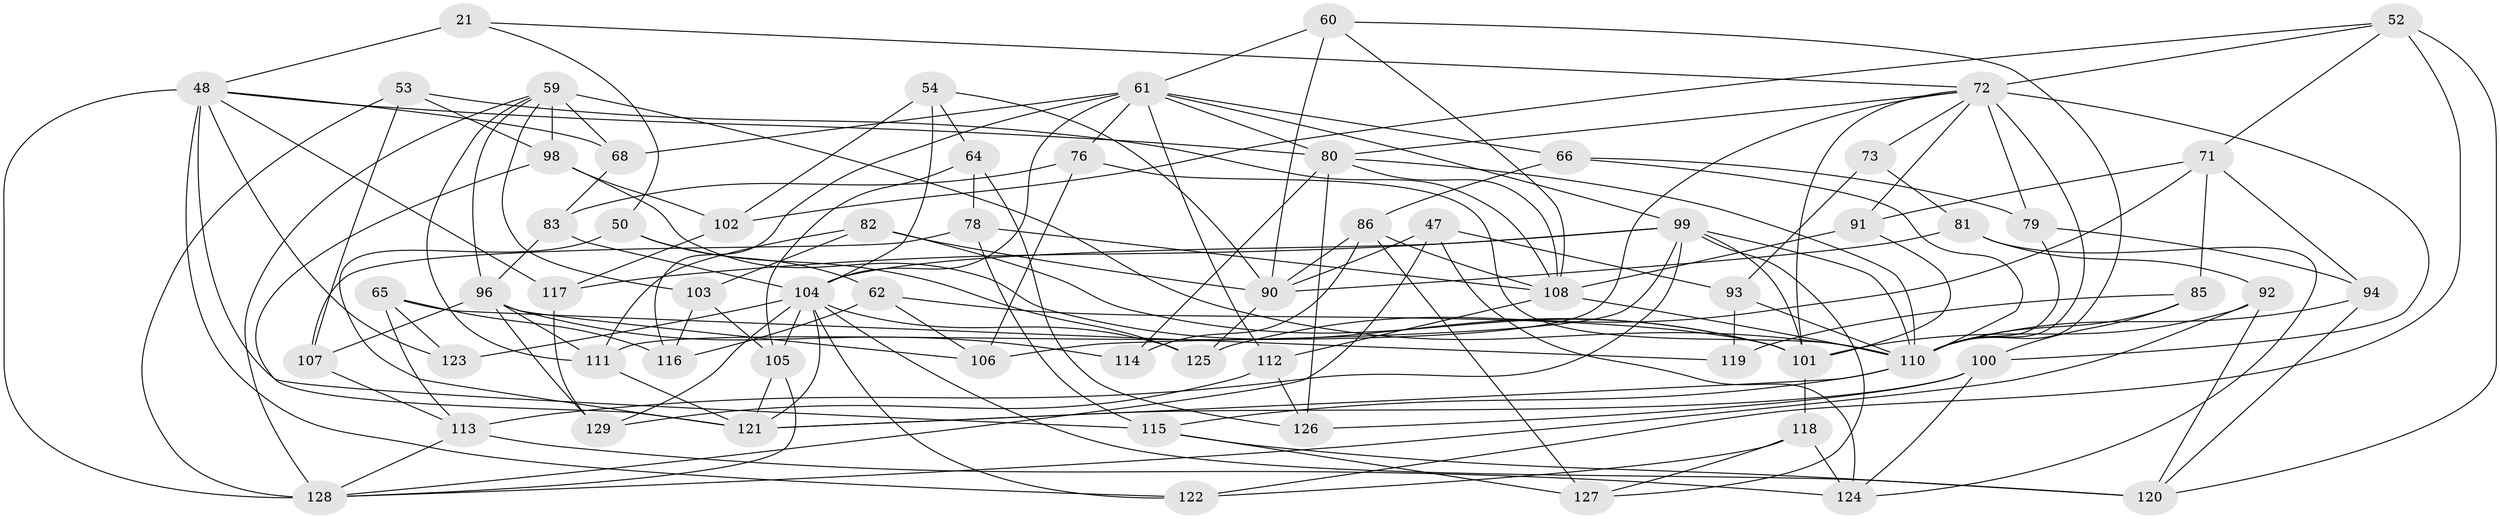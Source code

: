 // original degree distribution, {4: 1.0}
// Generated by graph-tools (version 1.1) at 2025/56/03/09/25 04:56:18]
// undirected, 64 vertices, 162 edges
graph export_dot {
graph [start="1"]
  node [color=gray90,style=filled];
  21;
  47;
  48 [super="+3+25+19"];
  50;
  52 [super="+22"];
  53;
  54;
  59 [super="+58"];
  60;
  61 [super="+12+49"];
  62;
  64;
  65;
  66;
  68;
  71 [super="+29"];
  72 [super="+15+24+37+69"];
  73;
  76;
  78;
  79;
  80 [super="+7+70"];
  81;
  82;
  83;
  85;
  86 [super="+74"];
  90 [super="+32+42"];
  91 [super="+35"];
  92;
  93 [super="+57"];
  94;
  96 [super="+8+14"];
  98 [super="+55+77"];
  99 [super="+10+33+63"];
  100 [super="+67"];
  101 [super="+56+87"];
  102;
  103;
  104 [super="+36+89+88"];
  105 [super="+41"];
  106;
  107;
  108 [super="+31+46"];
  110 [super="+44+109"];
  111 [super="+30"];
  112;
  113 [super="+5"];
  114;
  115 [super="+26+84"];
  116;
  117;
  118;
  119;
  120 [super="+1+45"];
  121 [super="+17+28"];
  122;
  123;
  124 [super="+16"];
  125 [super="+95"];
  126;
  127;
  128 [super="+6+40"];
  129;
  21 -- 50;
  21 -- 48 [weight=2];
  21 -- 72;
  47 -- 93;
  47 -- 124;
  47 -- 90;
  47 -- 128;
  48 -- 115 [weight=3];
  48 -- 123;
  48 -- 122;
  48 -- 117;
  48 -- 68;
  48 -- 128;
  48 -- 80 [weight=2];
  50 -- 62;
  50 -- 125;
  50 -- 121;
  52 -- 122;
  52 -- 120 [weight=2];
  52 -- 102;
  52 -- 71;
  52 -- 72;
  53 -- 107;
  53 -- 98;
  53 -- 108;
  53 -- 128;
  54 -- 102;
  54 -- 64;
  54 -- 90;
  54 -- 104;
  59 -- 98 [weight=3];
  59 -- 96;
  59 -- 128 [weight=2];
  59 -- 68;
  59 -- 103;
  59 -- 111;
  59 -- 110 [weight=3];
  60 -- 110;
  60 -- 61;
  60 -- 108;
  60 -- 90;
  61 -- 66;
  61 -- 112;
  61 -- 99 [weight=2];
  61 -- 68;
  61 -- 76;
  61 -- 80;
  61 -- 116;
  61 -- 104 [weight=3];
  62 -- 116;
  62 -- 106;
  62 -- 101;
  64 -- 105;
  64 -- 126;
  64 -- 78;
  65 -- 116;
  65 -- 113;
  65 -- 119;
  65 -- 123;
  66 -- 79;
  66 -- 86;
  66 -- 110;
  68 -- 83;
  71 -- 85;
  71 -- 91 [weight=2];
  71 -- 94;
  71 -- 125;
  72 -- 91;
  72 -- 80;
  72 -- 79;
  72 -- 111;
  72 -- 73;
  72 -- 100 [weight=2];
  72 -- 101;
  72 -- 110 [weight=2];
  73 -- 93 [weight=2];
  73 -- 81;
  76 -- 106;
  76 -- 83;
  76 -- 110;
  78 -- 107;
  78 -- 108;
  78 -- 115;
  79 -- 94;
  79 -- 110;
  80 -- 114;
  80 -- 108;
  80 -- 110;
  80 -- 126;
  81 -- 90;
  81 -- 92;
  81 -- 124;
  82 -- 90;
  82 -- 103;
  82 -- 101;
  82 -- 111;
  83 -- 96;
  83 -- 104;
  85 -- 100;
  85 -- 119;
  85 -- 110;
  86 -- 114 [weight=2];
  86 -- 127;
  86 -- 108;
  86 -- 90;
  90 -- 125 [weight=2];
  91 -- 101 [weight=2];
  91 -- 108;
  92 -- 120;
  92 -- 101;
  92 -- 128;
  93 -- 119 [weight=2];
  93 -- 110;
  94 -- 120;
  94 -- 110;
  96 -- 129;
  96 -- 106;
  96 -- 114;
  96 -- 107;
  96 -- 111 [weight=2];
  98 -- 102;
  98 -- 121;
  98 -- 101 [weight=2];
  99 -- 127;
  99 -- 106;
  99 -- 113;
  99 -- 117;
  99 -- 104;
  99 -- 101;
  99 -- 110 [weight=2];
  100 -- 124;
  100 -- 121;
  100 -- 126;
  101 -- 118;
  102 -- 117;
  103 -- 116;
  103 -- 105;
  104 -- 123 [weight=2];
  104 -- 125 [weight=2];
  104 -- 121;
  104 -- 105;
  104 -- 120 [weight=2];
  104 -- 129;
  104 -- 122;
  105 -- 128;
  105 -- 121 [weight=2];
  107 -- 113;
  108 -- 112;
  108 -- 110;
  110 -- 115;
  110 -- 121;
  111 -- 121;
  112 -- 129;
  112 -- 126;
  113 -- 124 [weight=2];
  113 -- 128;
  115 -- 120 [weight=2];
  115 -- 127;
  117 -- 129;
  118 -- 122;
  118 -- 127;
  118 -- 124;
}
